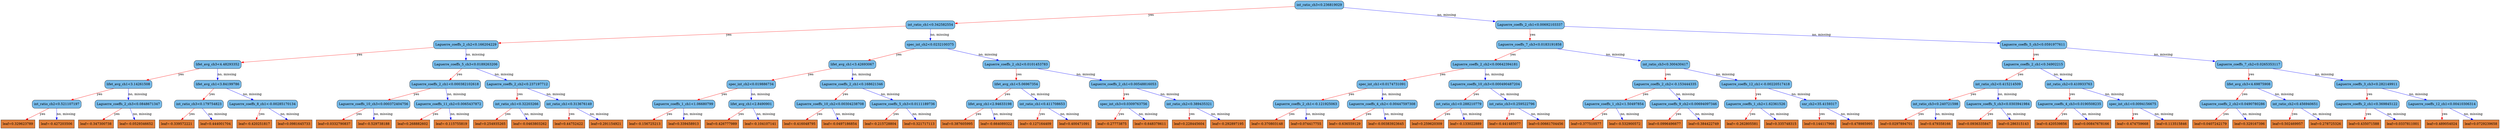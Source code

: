digraph {
	graph [bb="0,0,8762.1,567",
		rankdir=TB
	];
	node [label="\N"];
	0	[fillcolor="#78bceb",
		height=0.5,
		label="int_ratio_ch3<0.236819029",
		pos="4341.9,549",
		shape=box,
		style="filled, rounded",
		width=2.3264];
	1	[fillcolor="#78bceb",
		height=0.5,
		label="int_ratio_ch1<0.342582554",
		pos="3213.9,460.5",
		shape=box,
		style="filled, rounded",
		width=2.3264];
	0 -> 1	[color="#FF0000",
		label=yes,
		lp="3888.9,504.75",
		pos="e,3297.9,467.94 4258,541.57 4052.7,525.83 3526,485.43 3309.2,468.81"];
	2	[fillcolor="#78bceb",
		height=0.5,
		label="Laguerre_coeffs_2_ch1<0.00692103337",
		pos="5481.9,460.5",
		shape=box,
		style="filled, rounded",
		width=3.2951];
	0 -> 2	[color="#0000FF",
		label="no, missing",
		lp="5046.8,504.75",
		pos="e,5362.9,470.53 4425.7,541.64 4622.5,526.71 5115.3,489.32 5351.5,471.39"];
	3	[fillcolor="#78bceb",
		height=0.5,
		label="Laguerre_coeffs_2_ch2<0.166204229",
		pos="1669.9,372",
		shape=box,
		style="filled, rounded",
		width=3.1076];
	1 -> 3	[color="#FF0000",
		label=yes,
		lp="2589.9,416.25",
		pos="e,1782,379.28 3129.8,454.79 2872.8,440.39 2097,396.93 1793.5,379.93"];
	4	[fillcolor="#78bceb",
		height=0.5,
		label="spec_int_ch2<0.0232100375",
		pos="3213.9,372",
		shape=box,
		style="filled, rounded",
		width=2.4097];
	1 -> 4	[color="#0000FF",
		label="no, missing",
		lp="3245.8,416.25",
		pos="e,3213.9,390.35 3213.9,442.41 3213.9,430.76 3213.9,415.05 3213.9,401.52"];
	5	[fillcolor="#78bceb",
		height=0.5,
		label="Laguerre_coeffs_7_ch3<0.0183191858",
		pos="5481.9,372",
		shape=box,
		style="filled, rounded",
		width=3.2014];
	2 -> 5	[color="#FF0000",
		label=yes,
		lp="5490.9,416.25",
		pos="e,5481.9,390.35 5481.9,442.41 5481.9,430.76 5481.9,415.05 5481.9,401.52"];
	6	[fillcolor="#78bceb",
		height=0.5,
		label="Laguerre_coeffs_5_ch3<0.0591977611",
		pos="7068.9,372",
		shape=box,
		style="filled, rounded",
		width=3.2014];
	2 -> 6	[color="#0000FF",
		label="no, missing",
		lp="6449.8,416.25",
		pos="e,6953.3,379.3 5600.8,453.02 5892.6,437.11 6641.9,396.27 6941.9,379.92"];
	7	[fillcolor="#78bceb",
		height=0.5,
		label="lifet_avg_ch3<4.48293352",
		pos="813.88,283.5",
		shape=box,
		style="filled, rounded",
		width=2.2639];
	3 -> 7	[color="#FF0000",
		label=yes,
		lp="1327.9,327.75",
		pos="e,895.61,292.76 1557.5,359.65 1386.8,342.39 1065.1,309.88 906.72,293.88"];
	8	[fillcolor="#78bceb",
		height=0.5,
		label="Laguerre_coeffs_5_ch3<0.0189263206",
		pos="1669.9,283.5",
		shape=box,
		style="filled, rounded",
		width=3.2014];
	3 -> 8	[color="#0000FF",
		label="no, missing",
		lp="1701.8,327.75",
		pos="e,1669.9,301.85 1669.9,353.91 1669.9,342.26 1669.9,326.55 1669.9,313.02"];
	9	[fillcolor="#78bceb",
		height=0.5,
		label="lifet_avg_ch1<3.42693067",
		pos="2968.9,283.5",
		shape=box,
		style="filled, rounded",
		width=2.2639];
	4 -> 9	[color="#FF0000",
		label=yes,
		lp="3122.9,327.75",
		pos="e,3018.1,301.87 3164.6,353.6 3125.5,339.79 3070.6,320.42 3028.9,305.7"];
	10	[fillcolor="#78bceb",
		height=0.5,
		label="Laguerre_coeffs_2_ch2<0.0101453783",
		pos="3559.9,283.5",
		shape=box,
		style="filled, rounded",
		width=3.2014];
	4 -> 10	[color="#0000FF",
		label="no, missing",
		lp="3449.8,327.75",
		pos="e,3490.1,301.95 3283.5,353.6 3340,339.46 3419.9,319.49 3479.3,304.65"];
	15	[fillcolor="#78bceb",
		height=0.5,
		label="lifet_avg_ch1<3.14261508",
		pos="460.88,195",
		shape=box,
		style="filled, rounded",
		width=2.2639];
	7 -> 15	[color="#FF0000",
		label=yes,
		lp="678.88,239.25",
		pos="e,532.07,213.45 742.86,265.1 685.15,250.96 603.67,230.99 543.12,216.15"];
	16	[fillcolor="#78bceb",
		height=0.5,
		label="lifet_avg_ch1<3.84199786",
		pos="813.88,195",
		shape=box,
		style="filled, rounded",
		width=2.2639];
	7 -> 16	[color="#0000FF",
		label="no, missing",
		lp="845.75,239.25",
		pos="e,813.88,213.35 813.88,265.41 813.88,253.76 813.88,238.05 813.88,224.52"];
	17	[fillcolor="#78bceb",
		height=0.5,
		label="Laguerre_coeffs_2_ch1<0.000382102618",
		pos="1559.9,195",
		shape=box,
		style="filled, rounded",
		width=3.3889];
	8 -> 17	[color="#FF0000",
		label=yes,
		lp="1633.9,239.25",
		pos="e,1581.8,213.27 1647.9,265.2 1631.5,252.36 1609,234.66 1590.9,220.38"];
	18	[fillcolor="#78bceb",
		height=0.5,
		label="Laguerre_coeffs_2_ch2<0.237197712",
		pos="1811.9,195",
		shape=box,
		style="filled, rounded",
		width=3.1076];
	8 -> 18	[color="#0000FF",
		label="no, missing",
		lp="1785.8,239.25",
		pos="e,1783.5,213.27 1698.3,265.2 1719.9,252 1750,233.68 1773.8,219.21"];
	31	[fillcolor="#78bceb",
		height=0.5,
		label="int_ratio_ch2<0.521107197",
		pos="193.88,106.5",
		shape=box,
		style="filled, rounded",
		width=2.3264];
	15 -> 31	[color="#FF0000",
		label=yes,
		lp="360.88,150.75",
		pos="e,247.5,124.87 407.16,176.6 364.26,162.7 303.98,143.17 258.44,128.42"];
	32	[fillcolor="#78bceb",
		height=0.5,
		label="Laguerre_coeffs_2_ch3<0.0848671347",
		pos="460.88,106.5",
		shape=box,
		style="filled, rounded",
		width=3.2014];
	15 -> 32	[color="#0000FF",
		label="no, missing",
		lp="492.75,150.75",
		pos="e,460.88,124.85 460.88,176.91 460.88,165.26 460.88,149.55 460.88,136.02"];
	33	[fillcolor="#78bceb",
		height=0.5,
		label="int_ratio_ch3<0.179754823",
		pos="714.88,106.5",
		shape=box,
		style="filled, rounded",
		width=2.3264];
	16 -> 33	[color="#FF0000",
		label=yes,
		lp="782.88,150.75",
		pos="e,734.73,124.85 794.32,176.91 779.77,164.2 759.69,146.66 743.36,132.39"];
	34	[fillcolor="#78bceb",
		height=0.5,
		label="Laguerre_coeffs_8_ch1<-0.00285170134",
		pos="937.88,106.5",
		shape=box,
		style="filled, rounded",
		width=3.3576];
	16 -> 34	[color="#0000FF",
		label="no, missing",
		lp="919.75,150.75",
		pos="e,913.12,124.77 838.67,176.7 857.34,163.68 883.15,145.67 903.77,131.29"];
	63	[fillcolor="#e48038",
		height=0.5,
		label="leaf=0.329623789",
		pos="57.875,18",
		shape=box,
		style=filled,
		width=1.6076];
	31 -> 63	[color="#FF0000",
		label=yes,
		lp="147.88,62.25",
		pos="e,85.023,36.267 166.68,88.203 146.02,75.062 117.38,56.846 94.67,42.403"];
	64	[fillcolor="#e48038",
		height=0.5,
		label="leaf=-0.427203506",
		pos="193.88,18",
		shape=box,
		style=filled,
		width=1.6701];
	31 -> 64	[color="#0000FF",
		label="no, missing",
		lp="225.75,62.25",
		pos="e,193.88,36.35 193.88,88.41 193.88,76.758 193.88,61.047 193.88,47.519"];
	65	[fillcolor="#e48038",
		height=0.5,
		label="leaf=-0.347300738",
		pos="331.88,18",
		shape=box,
		style=filled,
		width=1.6701];
	32 -> 65	[color="#FF0000",
		label=yes,
		lp="417.88,62.25",
		pos="e,357.63,36.267 435.08,88.203 415.57,75.12 388.56,57.01 367.07,42.597"];
	66	[fillcolor="#e48038",
		height=0.5,
		label="leaf=-0.0529346652",
		pos="473.88,18",
		shape=box,
		style=filled,
		width=1.7639];
	32 -> 66	[color="#0000FF",
		label="no, missing",
		lp="500.75,62.25",
		pos="e,471.27,36.35 463.44,88.41 465.19,76.758 467.56,61.047 469.59,47.519"];
	67	[fillcolor="#e48038",
		height=0.5,
		label="leaf=-0.339572221",
		pos="615.88,18",
		shape=box,
		style=filled,
		width=1.6701];
	33 -> 67	[color="#FF0000",
		label=yes,
		lp="683.88,62.25",
		pos="e,635.73,36.35 695.32,88.41 680.77,75.698 660.69,58.157 644.36,43.889"];
	68	[fillcolor="#e48038",
		height=0.5,
		label="leaf=0.444001704",
		pos="751.88,18",
		shape=box,
		style=filled,
		width=1.6076];
	33 -> 68	[color="#0000FF",
		label="no, missing",
		lp="768.75,62.25",
		pos="e,744.45,36.35 722.19,88.41 727.27,76.522 734.16,60.41 740.03,46.702"];
	69	[fillcolor="#e48038",
		height=0.5,
		label="leaf=-0.420251817",
		pos="887.88,18",
		shape=box,
		style=filled,
		width=1.6701];
	34 -> 69	[color="#FF0000",
		label=yes,
		lp="926.88,62.25",
		pos="e,897.9,36.35 928,88.41 921.06,76.405 911.63,60.091 903.65,46.295"];
	70	[fillcolor="#e48038",
		height=0.5,
		label="leaf=0.0981645733",
		pos="1026.9,18",
		shape=box,
		style=filled,
		width=1.7014];
	34 -> 70	[color="#0000FF",
		label="no, missing",
		lp="1022.8,62.25",
		pos="e,1009,36.35 955.46,88.41 968.42,75.816 986.25,58.481 1000.9,44.286"];
	35	[fillcolor="#78bceb",
		height=0.5,
		label="Laguerre_coeffs_10_ch3<0.000372404756",
		pos="1304.9,106.5",
		shape=box,
		style="filled, rounded",
		width=3.4826];
	17 -> 35	[color="#FF0000",
		label=yes,
		lp="1464.9,150.75",
		pos="e,1356.1,124.87 1508.6,176.6 1467.7,162.73 1410.3,143.25 1366.8,128.51"];
	36	[fillcolor="#78bceb",
		height=0.5,
		label="Laguerre_coeffs_11_ch2<0.0065437872",
		pos="1566.9,106.5",
		shape=box,
		style="filled, rounded",
		width=3.2951];
	17 -> 36	[color="#0000FF",
		label="no, missing",
		lp="1596.8,150.75",
		pos="e,1565.5,124.85 1561.3,176.91 1562.2,165.26 1563.5,149.55 1564.6,136.02"];
	37	[fillcolor="#78bceb",
		height=0.5,
		label="int_ratio_ch1<0.32203266",
		pos="1810.9,106.5",
		shape=box,
		style="filled, rounded",
		width=2.2326];
	18 -> 37	[color="#FF0000",
		label=yes,
		lp="1820.9,150.75",
		pos="e,1811.1,124.85 1811.7,176.91 1811.5,165.26 1811.4,149.55 1811.2,136.02"];
	38	[fillcolor="#78bceb",
		height=0.5,
		label="int_ratio_ch1<0.313676149",
		pos="1992.9,106.5",
		shape=box,
		style="filled, rounded",
		width=2.3264];
	18 -> 38	[color="#0000FF",
		label="no, missing",
		lp="1950.8,150.75",
		pos="e,1956.4,124.91 1848.1,176.7 1876.3,163.19 1915.8,144.32 1946.4,129.7"];
	71	[fillcolor="#e48038",
		height=0.5,
		label="leaf=0.0332790837",
		pos="1167.9,18",
		shape=box,
		style=filled,
		width=1.7014];
	35 -> 71	[color="#FF0000",
		label=yes,
		lp="1257.9,62.25",
		pos="e,1195.2,36.267 1277.5,88.203 1256.7,75.062 1227.8,56.846 1204.9,42.403"];
	72	[fillcolor="#e48038",
		height=0.5,
		label="leaf=-0.529738188",
		pos="1306.9,18",
		shape=box,
		style=filled,
		width=1.6701];
	35 -> 72	[color="#0000FF",
		label="no, missing",
		lp="1338.8,62.25",
		pos="e,1306.5,36.35 1305.3,88.41 1305.5,76.758 1305.9,61.047 1306.2,47.519"];
	73	[fillcolor="#e48038",
		height=0.5,
		label="leaf=0.268882602",
		pos="1442.9,18",
		shape=box,
		style=filled,
		width=1.6076];
	36 -> 73	[color="#FF0000",
		label=yes,
		lp="1525.9,62.25",
		pos="e,1467.6,36.267 1542.1,88.203 1523.4,75.179 1497.6,57.173 1477,42.792"];
	74	[fillcolor="#e48038",
		height=0.5,
		label="leaf=-0.115755819",
		pos="1578.9,18",
		shape=box,
		style=filled,
		width=1.6701];
	36 -> 74	[color="#0000FF",
		label="no, missing",
		lp="1606.8,62.25",
		pos="e,1576.5,36.35 1569.2,88.41 1570.9,76.758 1573,61.047 1574.9,47.519"];
	75	[fillcolor="#e48038",
		height=0.5,
		label="leaf=0.254935265",
		pos="1714.9,18",
		shape=box,
		style=filled,
		width=1.6076];
	37 -> 75	[color="#FF0000",
		label=yes,
		lp="1780.9,62.25",
		pos="e,1734.1,36.35 1791.9,88.41 1777.8,75.698 1758.3,58.157 1742.5,43.889"];
	76	[fillcolor="#e48038",
		height=0.5,
		label="leaf=-0.0463803262",
		pos="1853.9,18",
		shape=box,
		style=filled,
		width=1.7639];
	37 -> 76	[color="#0000FF",
		label="no, missing",
		lp="1868.8,62.25",
		pos="e,1845.3,36.35 1819.4,88.41 1825.3,76.405 1833.4,60.091 1840.3,46.295"];
	77	[fillcolor="#e48038",
		height=0.5,
		label="leaf=0.44752422",
		pos="1989.9,18",
		shape=box,
		style=filled,
		width=1.5139];
	38 -> 77	[color="#FF0000",
		label=yes,
		lp="2000.9,62.25",
		pos="e,1990.5,36.35 1992.3,88.41 1991.9,76.758 1991.3,61.047 1990.9,47.519"];
	78	[fillcolor="#e48038",
		height=0.5,
		label="leaf=0.291154921",
		pos="2119.9,18",
		shape=box,
		style=filled,
		width=1.6076];
	38 -> 78	[color="#0000FF",
		label="no, missing",
		lp="2099.8,62.25",
		pos="e,2094.5,36.267 2018.3,88.203 2037.5,75.12 2064.1,57.01 2085.2,42.597"];
	19	[fillcolor="#78bceb",
		height=0.5,
		label="spec_int_ch2<0.019886734",
		pos="2629.9,195",
		shape=box,
		style="filled, rounded",
		width=2.316];
	9 -> 19	[color="#FF0000",
		label=yes,
		lp="2838.9,239.25",
		pos="e,2698.3,213.45 2900.7,265.1 2845.4,250.99 2767.3,231.07 2709.2,216.25"];
	20	[fillcolor="#78bceb",
		height=0.5,
		label="Laguerre_coeffs_2_ch1<0.168621346",
		pos="2968.9,195",
		shape=box,
		style="filled, rounded",
		width=3.1076];
	9 -> 20	[color="#0000FF",
		label="no, missing",
		lp="3000.8,239.25",
		pos="e,2968.9,213.35 2968.9,265.41 2968.9,253.76 2968.9,238.05 2968.9,224.52"];
	21	[fillcolor="#78bceb",
		height=0.5,
		label="lifet_avg_ch1<5.06967354",
		pos="3559.9,195",
		shape=box,
		style="filled, rounded",
		width=2.2639];
	10 -> 21	[color="#FF0000",
		label=yes,
		lp="3568.9,239.25",
		pos="e,3559.9,213.35 3559.9,265.41 3559.9,253.76 3559.9,238.05 3559.9,224.52"];
	22	[fillcolor="#78bceb",
		height=0.5,
		label="Laguerre_coeffs_2_ch1<0.00548816053",
		pos="3937.9,195",
		shape=box,
		style="filled, rounded",
		width=3.2951];
	10 -> 22	[color="#0000FF",
		label="no, missing",
		lp="3814.8,239.25",
		pos="e,3861.6,213.45 3635.9,265.1 3698,250.9 3785.7,230.82 3850.6,215.97"];
	39	[fillcolor="#78bceb",
		height=0.5,
		label="Laguerre_coeffs_1_ch1<1.06680799",
		pos="2391.9,106.5",
		shape=box,
		style="filled, rounded",
		width=3.0139];
	19 -> 39	[color="#FF0000",
		label=yes,
		lp="2541.9,150.75",
		pos="e,2439.7,124.87 2582,176.6 2544.1,162.82 2490.9,143.5 2450.5,128.79"];
	40	[fillcolor="#78bceb",
		height=0.5,
		label="lifet_avg_ch1<2.8490901",
		pos="2629.9,106.5",
		shape=box,
		style="filled, rounded",
		width=2.1701];
	19 -> 40	[color="#0000FF",
		label="no, missing",
		lp="2661.8,150.75",
		pos="e,2629.9,124.85 2629.9,176.91 2629.9,165.26 2629.9,149.55 2629.9,136.02"];
	41	[fillcolor="#78bceb",
		height=0.5,
		label="Laguerre_coeffs_10_ch2<0.00304238708",
		pos="2894.9,106.5",
		shape=box,
		style="filled, rounded",
		width=3.3889];
	20 -> 41	[color="#FF0000",
		label=yes,
		lp="2947.9,150.75",
		pos="e,2909.7,124.85 2954.3,176.91 2943.7,164.55 2929.2,147.63 2917.2,133.58"];
	42	[fillcolor="#78bceb",
		height=0.5,
		label="Laguerre_coeffs_5_ch3<0.0111189736",
		pos="3149.9,106.5",
		shape=box,
		style="filled, rounded",
		width=3.2014];
	20 -> 42	[color="#0000FF",
		label="no, missing",
		lp="3107.8,150.75",
		pos="e,3113.4,124.91 3005.1,176.7 3033.3,163.19 3072.8,144.32 3103.4,129.7"];
	79	[fillcolor="#e48038",
		height=0.5,
		label="leaf=-0.156725213",
		pos="2255.9,18",
		shape=box,
		style=filled,
		width=1.6701];
	39 -> 79	[color="#FF0000",
		label=yes,
		lp="2345.9,62.25",
		pos="e,2283,36.267 2364.7,88.203 2344,75.062 2315.4,56.846 2292.7,42.403"];
	80	[fillcolor="#e48038",
		height=0.5,
		label="leaf=0.339458913",
		pos="2391.9,18",
		shape=box,
		style=filled,
		width=1.6076];
	39 -> 80	[color="#0000FF",
		label="no, missing",
		lp="2423.8,62.25",
		pos="e,2391.9,36.35 2391.9,88.41 2391.9,76.758 2391.9,61.047 2391.9,47.519"];
	81	[fillcolor="#e48038",
		height=0.5,
		label="leaf=0.426777989",
		pos="2525.9,18",
		shape=box,
		style=filled,
		width=1.6076];
	40 -> 81	[color="#FF0000",
		label=yes,
		lp="2596.9,62.25",
		pos="e,2546.7,36.35 2609.3,88.41 2593.9,75.581 2572.6,57.831 2555.3,43.493"];
	82	[fillcolor="#e48038",
		height=0.5,
		label="leaf=-0.104107141",
		pos="2661.9,18",
		shape=box,
		style=filled,
		width=1.6701];
	40 -> 82	[color="#0000FF",
		label="no, missing",
		lp="2680.8,62.25",
		pos="e,2655.5,36.35 2636.2,88.41 2640.6,76.64 2646.4,60.729 2651.5,47.11"];
	83	[fillcolor="#e48038",
		height=0.5,
		label="leaf=-0.416048795",
		pos="2799.9,18",
		shape=box,
		style=filled,
		width=1.6701];
	41 -> 83	[color="#FF0000",
		label=yes,
		lp="2865.9,62.25",
		pos="e,2818.9,36.35 2876.1,88.41 2862.1,75.698 2842.9,58.157 2827.2,43.889"];
	84	[fillcolor="#e48038",
		height=0.5,
		label="leaf=-0.0497186854",
		pos="2941.9,18",
		shape=box,
		style=filled,
		width=1.7639];
	41 -> 84	[color="#0000FF",
		label="no, missing",
		lp="2954.8,62.25",
		pos="e,2932.4,36.35 2904.2,88.41 2910.7,76.405 2919.5,60.091 2927,46.295"];
	85	[fillcolor="#e48038",
		height=0.5,
		label="leaf=-0.215728804",
		pos="3083.9,18",
		shape=box,
		style=filled,
		width=1.6701];
	42 -> 85	[color="#FF0000",
		label=yes,
		lp="3131.9,62.25",
		pos="e,3097.1,36.35 3136.8,88.41 3127.5,76.169 3114.7,59.449 3104.1,45.487"];
	86	[fillcolor="#e48038",
		height=0.5,
		label="leaf=0.321717113",
		pos="3219.9,18",
		shape=box,
		style=filled,
		width=1.6076];
	42 -> 86	[color="#0000FF",
		label="no, missing",
		lp="3223.8,62.25",
		pos="e,3205.8,36.35 3163.7,88.41 3173.7,76.051 3187.4,59.127 3198.8,45.085"];
	43	[fillcolor="#78bceb",
		height=0.5,
		label="lifet_avg_ch1<2.94633198",
		pos="3467.9,106.5",
		shape=box,
		style="filled, rounded",
		width=2.2639];
	21 -> 43	[color="#FF0000",
		label=yes,
		lp="3531.9,150.75",
		pos="e,3486.3,124.85 3541.7,176.91 3528.2,164.2 3509.5,146.66 3494.3,132.39"];
	44	[fillcolor="#78bceb",
		height=0.5,
		label="int_ratio_ch1<0.411708653",
		pos="3650.9,106.5",
		shape=box,
		style="filled, rounded",
		width=2.3264];
	21 -> 44	[color="#0000FF",
		label="no, missing",
		lp="3645.8,150.75",
		pos="e,3632.6,124.85 3577.9,176.91 3591.2,164.2 3609.7,146.66 3624.7,132.39"];
	45	[fillcolor="#78bceb",
		height=0.5,
		label="spec_int_ch3<0.0309763756",
		pos="3937.9,106.5",
		shape=box,
		style="filled, rounded",
		width=2.4097];
	22 -> 45	[color="#FF0000",
		label=yes,
		lp="3946.9,150.75",
		pos="e,3937.9,124.85 3937.9,176.91 3937.9,165.26 3937.9,149.55 3937.9,136.02"];
	46	[fillcolor="#78bceb",
		height=0.5,
		label="int_ratio_ch2<0.389435321",
		pos="4167.9,106.5",
		shape=box,
		style="filled, rounded",
		width=2.3264];
	22 -> 46	[color="#0000FF",
		label="no, missing",
		lp="4105.8,150.75",
		pos="e,4121.7,124.87 3984.1,176.6 4020.7,162.85 4071.9,143.58 4111,128.89"];
	87	[fillcolor="#e48038",
		height=0.5,
		label="leaf=0.387605995",
		pos="3353.9,18",
		shape=box,
		style=filled,
		width=1.6076];
	43 -> 87	[color="#FF0000",
		label=yes,
		lp="3430.9,62.25",
		pos="e,3376.6,36.267 3445.1,88.203 3428.1,75.297 3404.6,57.498 3385.7,43.183"];
	88	[fillcolor="#e48038",
		height=0.5,
		label="leaf=-0.664089322",
		pos="3489.9,18",
		shape=box,
		style=filled,
		width=1.6701];
	43 -> 88	[color="#0000FF",
		label="no, missing",
		lp="3512.8,62.25",
		pos="e,3485.5,36.35 3472.2,88.41 3475.2,76.64 3479.3,60.729 3482.7,47.11"];
	89	[fillcolor="#e48038",
		height=0.5,
		label="leaf=-0.127164409",
		pos="3627.9,18",
		shape=box,
		style=filled,
		width=1.6701];
	44 -> 89	[color="#FF0000",
		label=yes,
		lp="3650.9,62.25",
		pos="e,3632.5,36.35 3646.3,88.41 3643.2,76.64 3639,60.729 3635.3,47.11"];
	90	[fillcolor="#e48038",
		height=0.5,
		label="leaf=0.400471091",
		pos="3763.9,18",
		shape=box,
		style=filled,
		width=1.6076];
	44 -> 90	[color="#0000FF",
		label="no, missing",
		lp="3749.8,62.25",
		pos="e,3741.3,36.267 3673.5,88.203 3690.3,75.297 3713.6,57.498 3732.3,43.183"];
	91	[fillcolor="#e48038",
		height=0.5,
		label="leaf=-0.27773875",
		pos="3896.9,18",
		shape=box,
		style=filled,
		width=1.5764];
	45 -> 91	[color="#FF0000",
		label=yes,
		lp="3930.9,62.25",
		pos="e,3905.1,36.35 3929.8,88.41 3924.1,76.522 3916.5,60.41 3910,46.702"];
	92	[fillcolor="#e48038",
		height=0.5,
		label="leaf=-0.648378611",
		pos="4031.9,18",
		shape=box,
		style=filled,
		width=1.6701];
	45 -> 92	[color="#0000FF",
		label="no, missing",
		lp="4025.8,62.25",
		pos="e,4013,36.35 3956.4,88.41 3970.3,75.698 3989.3,58.157 4004.8,43.889"];
	93	[fillcolor="#e48038",
		height=0.5,
		label="leaf=0.228445604",
		pos="4167.9,18",
		shape=box,
		style=filled,
		width=1.6076];
	46 -> 93	[color="#FF0000",
		label=yes,
		lp="4176.9,62.25",
		pos="e,4167.9,36.35 4167.9,88.41 4167.9,76.758 4167.9,61.047 4167.9,47.519"];
	94	[fillcolor="#e48038",
		height=0.5,
		label="leaf=-0.292897195",
		pos="4303.9,18",
		shape=box,
		style=filled,
		width=1.6701];
	46 -> 94	[color="#0000FF",
		label="no, missing",
		lp="4280.8,62.25",
		pos="e,4276.7,36.267 4195.1,88.203 4215.7,75.062 4244.4,56.846 4267.1,42.403"];
	11	[fillcolor="#78bceb",
		height=0.5,
		label="Laguerre_coeffs_2_ch2<0.00642394181",
		pos="5206.9,283.5",
		shape=box,
		style="filled, rounded",
		width=3.2951];
	5 -> 11	[color="#FF0000",
		label=yes,
		lp="5378.9,327.75",
		pos="e,5262.1,301.87 5426.6,353.6 5382.3,339.67 5320,320.09 5273.1,305.32"];
	12	[fillcolor="#78bceb",
		height=0.5,
		label="int_ratio_ch3<0.300430417",
		pos="5825.9,283.5",
		shape=box,
		style="filled, rounded",
		width=2.3264];
	5 -> 12	[color="#0000FF",
		label="no, missing",
		lp="5716.8,327.75",
		pos="e,5756.5,301.95 5551.1,353.6 5607.2,339.49 5686.4,319.57 5745.4,304.75"];
	13	[fillcolor="#78bceb",
		height=0.5,
		label="Laguerre_coeffs_2_ch1<0.34902215",
		pos="7068.9,283.5",
		shape=box,
		style="filled, rounded",
		width=3.0139];
	6 -> 13	[color="#FF0000",
		label=yes,
		lp="7077.9,327.75",
		pos="e,7068.9,301.85 7068.9,353.91 7068.9,342.26 7068.9,326.55 7068.9,313.02"];
	14	[fillcolor="#78bceb",
		height=0.5,
		label="Laguerre_coeffs_7_ch2<0.0265353117",
		pos="7892.9,283.5",
		shape=box,
		style="filled, rounded",
		width=3.2014];
	6 -> 14	[color="#0000FF",
		label="no, missing",
		lp="7586.8,327.75",
		pos="e,7777.2,296.64 7184.3,358.88 7337.5,342.8 7607.2,314.49 7766,297.82"];
	23	[fillcolor="#78bceb",
		height=0.5,
		label="spec_int_ch1<0.0174731091",
		pos="4844.9,195",
		shape=box,
		style="filled, rounded",
		width=2.4097];
	11 -> 23	[color="#FF0000",
		label=yes,
		lp="5067.9,239.25",
		pos="e,4917.9,213.45 5134.1,265.1 5074.7,250.93 4991,230.91 4928.8,216.06"];
	24	[fillcolor="#78bceb",
		height=0.5,
		label="Laguerre_coeffs_10_ch3<0.000490487204",
		pos="5206.9,195",
		shape=box,
		style="filled, rounded",
		width=3.4826];
	11 -> 24	[color="#0000FF",
		label="no, missing",
		lp="5238.8,239.25",
		pos="e,5206.9,213.35 5206.9,265.41 5206.9,253.76 5206.9,238.05 5206.9,224.52"];
	25	[fillcolor="#78bceb",
		height=0.5,
		label="Laguerre_coeffs_2_ch2<-0.153444335",
		pos="5825.9,195",
		shape=box,
		style="filled, rounded",
		width=3.1701];
	12 -> 25	[color="#FF0000",
		label=yes,
		lp="5834.9,239.25",
		pos="e,5825.9,213.35 5825.9,265.41 5825.9,253.76 5825.9,238.05 5825.9,224.52"];
	26	[fillcolor="#78bceb",
		height=0.5,
		label="Laguerre_coeffs_12_ch1<-0.00220517418",
		pos="6146.9,195",
		shape=box,
		style="filled, rounded",
		width=3.4514];
	12 -> 26	[color="#0000FF",
		label="no, missing",
		lp="6047.8,239.25",
		pos="e,6082.1,213.45 5890.4,265.1 5942.6,251.05 6016.1,231.24 6071.1,216.43"];
	47	[fillcolor="#78bceb",
		height=0.5,
		label="Laguerre_coeffs_2_ch1<-0.121925063",
		pos="4577.9,106.5",
		shape=box,
		style="filled, rounded",
		width=3.1701];
	23 -> 47	[color="#FF0000",
		label=yes,
		lp="4744.9,150.75",
		pos="e,4631.5,124.87 4791.2,176.6 4748.3,162.7 4688,143.17 4642.4,128.42"];
	48	[fillcolor="#78bceb",
		height=0.5,
		label="Laguerre_coeffs_4_ch2<-0.00447597308",
		pos="4844.9,106.5",
		shape=box,
		style="filled, rounded",
		width=3.3576];
	23 -> 48	[color="#0000FF",
		label="no, missing",
		lp="4876.8,150.75",
		pos="e,4844.9,124.85 4844.9,176.91 4844.9,165.26 4844.9,149.55 4844.9,136.02"];
	49	[fillcolor="#78bceb",
		height=0.5,
		label="int_ratio_ch1<0.288210779",
		pos="5113.9,106.5",
		shape=box,
		style="filled, rounded",
		width=2.3264];
	24 -> 49	[color="#FF0000",
		label=yes,
		lp="5177.9,150.75",
		pos="e,5132.5,124.85 5188.5,176.91 5174.8,164.2 5156,146.66 5140.6,132.39"];
	50	[fillcolor="#78bceb",
		height=0.5,
		label="int_ratio_ch3<0.259522796",
		pos="5299.9,106.5",
		shape=box,
		style="filled, rounded",
		width=2.3264];
	24 -> 50	[color="#0000FF",
		label="no, missing",
		lp="5293.8,150.75",
		pos="e,5281.2,124.85 5225.2,176.91 5238.9,164.2 5257.8,146.66 5273.1,132.39"];
	95	[fillcolor="#e48038",
		height=0.5,
		label="leaf=-0.370803148",
		pos="4441.9,18",
		shape=box,
		style=filled,
		width=1.6701];
	47 -> 95	[color="#FF0000",
		label=yes,
		lp="4531.9,62.25",
		pos="e,4469,36.267 4550.7,88.203 4530,75.062 4501.4,56.846 4478.7,42.403"];
	96	[fillcolor="#e48038",
		height=0.5,
		label="leaf=0.074417755",
		pos="4577.9,18",
		shape=box,
		style=filled,
		width=1.6076];
	47 -> 96	[color="#0000FF",
		label="no, missing",
		lp="4609.8,62.25",
		pos="e,4577.9,36.35 4577.9,88.41 4577.9,76.758 4577.9,61.047 4577.9,47.519"];
	97	[fillcolor="#e48038",
		height=0.5,
		label="leaf=-0.636559129",
		pos="4713.9,18",
		shape=box,
		style=filled,
		width=1.6701];
	48 -> 97	[color="#FF0000",
		label=yes,
		lp="4800.9,62.25",
		pos="e,4740,36.267 4818.7,88.203 4798.9,75.12 4771.4,57.01 4749.6,42.597"];
	98	[fillcolor="#e48038",
		height=0.5,
		label="leaf=-0.00383923645",
		pos="4858.9,18",
		shape=box,
		style=filled,
		width=1.8576];
	48 -> 98	[color="#0000FF",
		label="no, missing",
		lp="4885.8,62.25",
		pos="e,4856.1,36.35 4847.6,88.41 4849.5,76.758 4852.1,61.047 4854.3,47.519"];
	99	[fillcolor="#e48038",
		height=0.5,
		label="leaf=0.259620309",
		pos="5001.9,18",
		shape=box,
		style=filled,
		width=1.6076];
	49 -> 99	[color="#FF0000",
		label=yes,
		lp="5077.9,62.25",
		pos="e,5024.2,36.267 5091.5,88.203 5074.8,75.297 5051.7,57.498 5033.2,43.183"];
	100	[fillcolor="#e48038",
		height=0.5,
		label="leaf=-0.133022889",
		pos="5137.9,18",
		shape=box,
		style=filled,
		width=1.6701];
	49 -> 100	[color="#0000FF",
		label="no, missing",
		lp="5160.8,62.25",
		pos="e,5133.1,36.35 5118.6,88.41 5121.9,76.64 5126.3,60.729 5130.1,47.11"];
	101	[fillcolor="#e48038",
		height=0.5,
		label="leaf=-0.441485077",
		pos="5275.9,18",
		shape=box,
		style=filled,
		width=1.6701];
	50 -> 101	[color="#FF0000",
		label=yes,
		lp="5299.9,62.25",
		pos="e,5280.7,36.35 5295.1,88.41 5291.9,76.64 5287.5,60.729 5283.7,47.11"];
	102	[fillcolor="#e48038",
		height=0.5,
		label="leaf=0.00661704456",
		pos="5418.9,18",
		shape=box,
		style=filled,
		width=1.7951];
	50 -> 102	[color="#0000FF",
		label="no, missing",
		lp="5402.8,62.25",
		pos="e,5395.1,36.267 5323.7,88.203 5341.5,75.238 5366.1,57.336 5385.9,42.988"];
	51	[fillcolor="#78bceb",
		height=0.5,
		label="Laguerre_coeffs_1_ch2<1.50497854",
		pos="5651.9,106.5",
		shape=box,
		style="filled, rounded",
		width=3.0139];
	25 -> 51	[color="#FF0000",
		label=yes,
		lp="5763.9,150.75",
		pos="e,5686.9,124.91 5791.1,176.7 5764,163.25 5726.3,144.49 5696.9,129.89"];
	52	[fillcolor="#78bceb",
		height=0.5,
		label="Laguerre_coeffs_9_ch2<0.00694097346",
		pos="5896.9,106.5",
		shape=box,
		style="filled, rounded",
		width=3.2951];
	25 -> 52	[color="#0000FF",
		label="no, missing",
		lp="5899.8,150.75",
		pos="e,5882.6,124.85 5839.9,176.91 5850,164.55 5863.9,147.63 5875.5,133.58"];
	53	[fillcolor="#78bceb",
		height=0.5,
		label="Laguerre_coeffs_1_ch2<1.62361526",
		pos="6146.9,106.5",
		shape=box,
		style="filled, rounded",
		width=3.0139];
	26 -> 53	[color="#FF0000",
		label=yes,
		lp="6155.9,150.75",
		pos="e,6146.9,124.85 6146.9,176.91 6146.9,165.26 6146.9,149.55 6146.9,136.02"];
	54	[fillcolor="#78bceb",
		height=0.5,
		label="snr_ch2<35.4159317",
		pos="6377.9,106.5",
		shape=box,
		style="filled, rounded",
		width=1.8264];
	26 -> 54	[color="#0000FF",
		label="no, missing",
		lp="6315.8,150.75",
		pos="e,6331.5,124.87 6193.3,176.6 6230.1,162.85 6281.5,143.58 6320.8,128.89"];
	103	[fillcolor="#e48038",
		height=0.5,
		label="leaf=0.377510577",
		pos="5559.9,18",
		shape=box,
		style=filled,
		width=1.6076];
	51 -> 103	[color="#FF0000",
		label=yes,
		lp="5623.9,62.25",
		pos="e,5578.3,36.35 5633.7,88.41 5620.2,75.698 5601.5,58.157 5586.3,43.889"];
	104	[fillcolor="#e48038",
		height=0.5,
		label="leaf=-0.532900572",
		pos="5695.9,18",
		shape=box,
		style=filled,
		width=1.6701];
	51 -> 104	[color="#0000FF",
		label="no, missing",
		lp="5709.8,62.25",
		pos="e,5687,36.35 5660.6,88.41 5666.7,76.405 5675,60.091 5682,46.295"];
	105	[fillcolor="#e48038",
		height=0.5,
		label="leaf=0.0996496677",
		pos="5834.9,18",
		shape=box,
		style=filled,
		width=1.7014];
	52 -> 105	[color="#FF0000",
		label=yes,
		lp="5880.9,62.25",
		pos="e,5847.3,36.35 5884.6,88.41 5875.9,76.169 5863.9,59.449 5853.9,45.487"];
	106	[fillcolor="#e48038",
		height=0.5,
		label="leaf=0.384422749",
		pos="5971.9,18",
		shape=box,
		style=filled,
		width=1.6076];
	52 -> 106	[color="#0000FF",
		label="no, missing",
		lp="5973.8,62.25",
		pos="e,5956.8,36.35 5911.7,88.41 5922.5,75.934 5937.4,58.805 5949.6,44.685"];
	107	[fillcolor="#e48038",
		height=0.5,
		label="leaf=-0.262805581",
		pos="6107.9,18",
		shape=box,
		style=filled,
		width=1.6701];
	53 -> 107	[color="#FF0000",
		label=yes,
		lp="6139.9,62.25",
		pos="e,6115.7,36.35 6139.2,88.41 6133.8,76.522 6126.5,60.41 6120.4,46.702"];
	108	[fillcolor="#e48038",
		height=0.5,
		label="leaf=0.335748315",
		pos="6243.9,18",
		shape=box,
		style=filled,
		width=1.6076];
	53 -> 108	[color="#0000FF",
		label="no, missing",
		lp="6236.8,62.25",
		pos="e,6224.4,36.35 6166,88.41 6180.3,75.698 6200,58.157 6216,43.889"];
	109	[fillcolor="#e48038",
		height=0.5,
		label="leaf=0.144117966",
		pos="6377.9,18",
		shape=box,
		style=filled,
		width=1.6076];
	54 -> 109	[color="#FF0000",
		label=yes,
		lp="6386.9,62.25",
		pos="e,6377.9,36.35 6377.9,88.41 6377.9,76.758 6377.9,61.047 6377.9,47.519"];
	110	[fillcolor="#e48038",
		height=0.5,
		label="leaf=0.478985995",
		pos="6511.9,18",
		shape=box,
		style=filled,
		width=1.6076];
	54 -> 110	[color="#0000FF",
		label="no, missing",
		lp="6489.8,62.25",
		pos="e,6485.1,36.267 6404.7,88.203 6425,75.062 6453.2,56.846 6475.6,42.403"];
	27	[fillcolor="#78bceb",
		height=0.5,
		label="int_ratio_ch2<0.415214509",
		pos="7004.9,195",
		shape=box,
		style="filled, rounded",
		width=2.3264];
	13 -> 27	[color="#FF0000",
		label=yes,
		lp="7051.9,239.25",
		pos="e,7017.7,213.35 7056.2,265.41 7047.2,253.17 7034.8,236.45 7024.5,222.49"];
	28	[fillcolor="#78bceb",
		height=0.5,
		label="int_ratio_ch2<0.410933763",
		pos="7256.9,195",
		shape=box,
		style="filled, rounded",
		width=2.3264];
	13 -> 28	[color="#0000FF",
		label="no, missing",
		lp="7211.8,239.25",
		pos="e,7219,213.41 7106.5,265.2 7135.8,251.69 7176.8,232.82 7208.6,218.2"];
	29	[fillcolor="#78bceb",
		height=0.5,
		label="lifet_avg_ch3<4.69875908",
		pos="7892.9,195",
		shape=box,
		style="filled, rounded",
		width=2.2639];
	14 -> 29	[color="#FF0000",
		label=yes,
		lp="7901.9,239.25",
		pos="e,7892.9,213.35 7892.9,265.41 7892.9,253.76 7892.9,238.05 7892.9,224.52"];
	30	[fillcolor="#78bceb",
		height=0.5,
		label="Laguerre_coeffs_3_ch3<0.282149911",
		pos="8300.9,195",
		shape=box,
		style="filled, rounded",
		width=3.1076];
	14 -> 30	[color="#0000FF",
		label="no, missing",
		lp="8165.8,239.25",
		pos="e,8218.6,213.45 7974.9,265.1 8042.2,250.84 8137.4,230.66 8207.5,215.79"];
	55	[fillcolor="#78bceb",
		height=0.5,
		label="int_ratio_ch3<0.240721598",
		pos="6785.9,106.5",
		shape=box,
		style="filled, rounded",
		width=2.3264];
	27 -> 55	[color="#FF0000",
		label=yes,
		lp="6924.9,150.75",
		pos="e,6829.9,124.87 6960.8,176.6 6926.1,162.9 6877.6,143.75 6840.5,129.08"];
	56	[fillcolor="#78bceb",
		height=0.5,
		label="Laguerre_coeffs_5_ch3<0.0303941984",
		pos="7004.9,106.5",
		shape=box,
		style="filled, rounded",
		width=3.2014];
	27 -> 56	[color="#0000FF",
		label="no, missing",
		lp="7036.8,150.75",
		pos="e,7004.9,124.85 7004.9,176.91 7004.9,165.26 7004.9,149.55 7004.9,136.02"];
	57	[fillcolor="#78bceb",
		height=0.5,
		label="Laguerre_coeffs_4_ch3<0.0190508235",
		pos="7256.9,106.5",
		shape=box,
		style="filled, rounded",
		width=3.2014];
	28 -> 57	[color="#FF0000",
		label=yes,
		lp="7265.9,150.75",
		pos="e,7256.9,124.85 7256.9,176.91 7256.9,165.26 7256.9,149.55 7256.9,136.02"];
	58	[fillcolor="#78bceb",
		height=0.5,
		label="spec_int_ch1<0.0094156675",
		pos="7477.9,106.5",
		shape=box,
		style="filled, rounded",
		width=2.4097];
	28 -> 58	[color="#0000FF",
		label="no, missing",
		lp="7419.8,150.75",
		pos="e,7433.5,124.87 7301.3,176.6 7336.5,162.85 7385.7,143.58 7423.2,128.89"];
	111	[fillcolor="#e48038",
		height=0.5,
		label="leaf=0.0297894701",
		pos="6648.9,18",
		shape=box,
		style=filled,
		width=1.7014];
	55 -> 111	[color="#FF0000",
		label=yes,
		lp="6738.9,62.25",
		pos="e,6676.2,36.267 6758.5,88.203 6737.7,75.062 6708.8,56.846 6685.9,42.403"];
	112	[fillcolor="#e48038",
		height=0.5,
		label="leaf=0.479358166",
		pos="6785.9,18",
		shape=box,
		style=filled,
		width=1.6076];
	55 -> 112	[color="#0000FF",
		label="no, missing",
		lp="6817.8,62.25",
		pos="e,6785.9,36.35 6785.9,88.41 6785.9,76.758 6785.9,61.047 6785.9,47.519"];
	113	[fillcolor="#e48038",
		height=0.5,
		label="leaf=0.0936335847",
		pos="6922.9,18",
		shape=box,
		style=filled,
		width=1.7014];
	56 -> 113	[color="#FF0000",
		label=yes,
		lp="6980.9,62.25",
		pos="e,6939.3,36.35 6988.7,88.41 6976.8,75.934 6960.6,58.805 6947.2,44.685"];
	114	[fillcolor="#e48038",
		height=0.5,
		label="leaf=0.286315143",
		pos="7059.9,18",
		shape=box,
		style=filled,
		width=1.6076];
	56 -> 114	[color="#0000FF",
		label="no, missing",
		lp="7069.8,62.25",
		pos="e,7048.8,36.35 7015.7,88.41 7023.4,76.287 7034,59.77 7042.8,45.89"];
	115	[fillcolor="#e48038",
		height=0.5,
		label="leaf=0.420539856",
		pos="7193.9,18",
		shape=box,
		style=filled,
		width=1.6076];
	57 -> 115	[color="#FF0000",
		label=yes,
		lp="7240.9,62.25",
		pos="e,7206.5,36.35 7244.4,88.41 7235.5,76.169 7223.3,59.449 7213.2,45.487"];
	116	[fillcolor="#e48038",
		height=0.5,
		label="leaf=0.00847678166",
		pos="7334.9,18",
		shape=box,
		style=filled,
		width=1.7951];
	57 -> 116	[color="#0000FF",
		label="no, missing",
		lp="7334.8,62.25",
		pos="e,7319.2,36.35 7272.3,88.41 7283.5,75.934 7299,58.805 7311.7,44.685"];
	117	[fillcolor="#e48038",
		height=0.5,
		label="leaf=-0.474759668",
		pos="7477.9,18",
		shape=box,
		style=filled,
		width=1.6701];
	58 -> 117	[color="#FF0000",
		label=yes,
		lp="7486.9,62.25",
		pos="e,7477.9,36.35 7477.9,88.41 7477.9,76.758 7477.9,61.047 7477.9,47.519"];
	118	[fillcolor="#e48038",
		height=0.5,
		label="leaf=0.113515846",
		pos="7613.9,18",
		shape=box,
		style=filled,
		width=1.6076];
	58 -> 118	[color="#0000FF",
		label="no, missing",
		lp="7590.8,62.25",
		pos="e,7586.7,36.267 7505.1,88.203 7525.7,75.062 7554.4,56.846 7577.1,42.403"];
	59	[fillcolor="#78bceb",
		height=0.5,
		label="Laguerre_coeffs_2_ch2<0.0490780286",
		pos="7837.9,106.5",
		shape=box,
		style="filled, rounded",
		width=3.2014];
	29 -> 59	[color="#FF0000",
		label=yes,
		lp="7879.9,150.75",
		pos="e,7848.9,124.85 7882,176.91 7874.3,164.79 7863.8,148.27 7855,134.39"];
	60	[fillcolor="#78bceb",
		height=0.5,
		label="int_ratio_ch2<0.456940651",
		pos="8054.9,106.5",
		shape=box,
		style="filled, rounded",
		width=2.3264];
	29 -> 60	[color="#0000FF",
		label="no, missing",
		lp="8020.8,150.75",
		pos="e,8022.3,124.91 7925.3,176.7 7950.2,163.37 7985,144.81 8012.2,130.27"];
	61	[fillcolor="#78bceb",
		height=0.5,
		label="Laguerre_coeffs_2_ch1<0.369845122",
		pos="8300.9,106.5",
		shape=box,
		style="filled, rounded",
		width=3.1076];
	30 -> 61	[color="#FF0000",
		label=yes,
		lp="8309.9,150.75",
		pos="e,8300.9,124.85 8300.9,176.91 8300.9,165.26 8300.9,149.55 8300.9,136.02"];
	62	[fillcolor="#78bceb",
		height=0.5,
		label="Laguerre_coeffs_12_ch1<0.00410306314",
		pos="8563.9,106.5",
		shape=box,
		style="filled, rounded",
		width=3.3889];
	30 -> 62	[color="#0000FF",
		label="no, missing",
		lp="8488.8,150.75",
		pos="e,8511.1,124.87 8353.8,176.6 8396,162.7 8455.4,143.17 8500.3,128.42"];
	119	[fillcolor="#e48038",
		height=0.5,
		label="leaf=0.0407242179",
		pos="7750.9,18",
		shape=box,
		style=filled,
		width=1.7014];
	59 -> 119	[color="#FF0000",
		label=yes,
		lp="7811.9,62.25",
		pos="e,7768.3,36.35 7820.7,88.41 7808,75.816 7790.6,58.481 7776.3,44.286"];
	120	[fillcolor="#e48038",
		height=0.5,
		label="leaf=0.329167396",
		pos="7887.9,18",
		shape=box,
		style=filled,
		width=1.6076];
	59 -> 120	[color="#0000FF",
		label="no, missing",
		lp="7899.8,62.25",
		pos="e,7877.8,36.35 7847.8,88.41 7854.7,76.405 7864.1,60.091 7872.1,46.295"];
	121	[fillcolor="#e48038",
		height=0.5,
		label="leaf=0.502469957",
		pos="8021.9,18",
		shape=box,
		style=filled,
		width=1.6076];
	60 -> 121	[color="#FF0000",
		label=yes,
		lp="8050.9,62.25",
		pos="e,8028.5,36.35 8048.4,88.41 8043.8,76.522 8037.7,60.41 8032.4,46.702"];
	122	[fillcolor="#e48038",
		height=0.5,
		label="leaf=0.278725326",
		pos="8155.9,18",
		shape=box,
		style=filled,
		width=1.6076];
	60 -> 122	[color="#0000FF",
		label="no, missing",
		lp="8146.8,62.25",
		pos="e,8135.6,36.35 8074.8,88.41 8089.8,75.581 8110.5,57.831 8127.3,43.493"];
	123	[fillcolor="#e48038",
		height=0.5,
		label="leaf=0.435071588",
		pos="8289.9,18",
		shape=box,
		style=filled,
		width=1.6076];
	61 -> 123	[color="#FF0000",
		label=yes,
		lp="8305.9,62.25",
		pos="e,8292.1,36.35 8298.7,88.41 8297.2,76.758 8295.2,61.047 8293.5,47.519"];
	124	[fillcolor="#e48038",
		height=0.5,
		label="leaf=0.0337811001",
		pos="8426.9,18",
		shape=box,
		style=filled,
		width=1.7014];
	61 -> 124	[color="#0000FF",
		label="no, missing",
		lp="8407.8,62.25",
		pos="e,8401.7,36.267 8326.1,88.203 8345.1,75.12 8371.5,57.01 8392.5,42.597"];
	125	[fillcolor="#e48038",
		height=0.5,
		label="leaf=0.489054024",
		pos="8563.9,18",
		shape=box,
		style=filled,
		width=1.6076];
	62 -> 125	[color="#FF0000",
		label=yes,
		lp="8572.9,62.25",
		pos="e,8563.9,36.35 8563.9,88.41 8563.9,76.758 8563.9,61.047 8563.9,47.519"];
	126	[fillcolor="#e48038",
		height=0.5,
		label="leaf=0.0729239658",
		pos="8700.9,18",
		shape=box,
		style=filled,
		width=1.7014];
	62 -> 126	[color="#0000FF",
		label="no, missing",
		lp="8676.8,62.25",
		pos="e,8673.5,36.267 8591.3,88.203 8612.1,75.062 8640.9,56.846 8663.8,42.403"];
}
